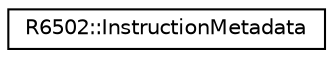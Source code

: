 digraph "Graphical Class Hierarchy"
{
 // LATEX_PDF_SIZE
  edge [fontname="Helvetica",fontsize="10",labelfontname="Helvetica",labelfontsize="10"];
  node [fontname="Helvetica",fontsize="10",shape=record];
  rankdir="LR";
  Node0 [label="R6502::InstructionMetadata",height=0.2,width=0.4,color="black", fillcolor="white", style="filled",URL="$structR6502_1_1InstructionMetadata.html",tooltip=" "];
}

